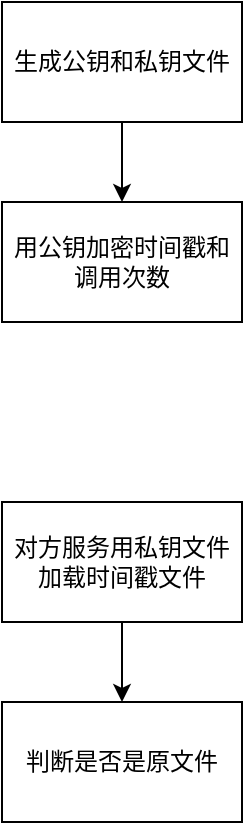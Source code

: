 <mxfile version="24.7.14">
  <diagram name="Page-1" id="jjtNCCXJwxjibi0O1gz5">
    <mxGraphModel dx="2000" dy="1163" grid="1" gridSize="10" guides="1" tooltips="1" connect="1" arrows="1" fold="1" page="1" pageScale="1" pageWidth="850" pageHeight="1100" math="0" shadow="0">
      <root>
        <mxCell id="0" />
        <mxCell id="1" parent="0" />
        <mxCell id="pU8MznzVKb6HY-WG7ddG-3" style="edgeStyle=orthogonalEdgeStyle;rounded=0;orthogonalLoop=1;jettySize=auto;html=1;exitX=0.5;exitY=1;exitDx=0;exitDy=0;entryX=0.5;entryY=0;entryDx=0;entryDy=0;" edge="1" parent="1" source="pU8MznzVKb6HY-WG7ddG-1" target="pU8MznzVKb6HY-WG7ddG-2">
          <mxGeometry relative="1" as="geometry" />
        </mxCell>
        <mxCell id="pU8MznzVKb6HY-WG7ddG-1" value="生成公钥和私钥文件" style="rounded=0;whiteSpace=wrap;html=1;" vertex="1" parent="1">
          <mxGeometry x="170" y="70" width="120" height="60" as="geometry" />
        </mxCell>
        <mxCell id="pU8MznzVKb6HY-WG7ddG-2" value="用公钥加密时间戳和调用次数" style="rounded=0;whiteSpace=wrap;html=1;" vertex="1" parent="1">
          <mxGeometry x="170" y="170" width="120" height="60" as="geometry" />
        </mxCell>
        <mxCell id="pU8MznzVKb6HY-WG7ddG-6" style="edgeStyle=orthogonalEdgeStyle;rounded=0;orthogonalLoop=1;jettySize=auto;html=1;exitX=0.5;exitY=1;exitDx=0;exitDy=0;entryX=0.5;entryY=0;entryDx=0;entryDy=0;" edge="1" parent="1" source="pU8MznzVKb6HY-WG7ddG-4" target="pU8MznzVKb6HY-WG7ddG-5">
          <mxGeometry relative="1" as="geometry" />
        </mxCell>
        <mxCell id="pU8MznzVKb6HY-WG7ddG-4" value="对方服务用私钥文件加载时间戳文件" style="rounded=0;whiteSpace=wrap;html=1;" vertex="1" parent="1">
          <mxGeometry x="170" y="320" width="120" height="60" as="geometry" />
        </mxCell>
        <mxCell id="pU8MznzVKb6HY-WG7ddG-5" value="判断是否是原文件" style="rounded=0;whiteSpace=wrap;html=1;" vertex="1" parent="1">
          <mxGeometry x="170" y="420" width="120" height="60" as="geometry" />
        </mxCell>
      </root>
    </mxGraphModel>
  </diagram>
</mxfile>
